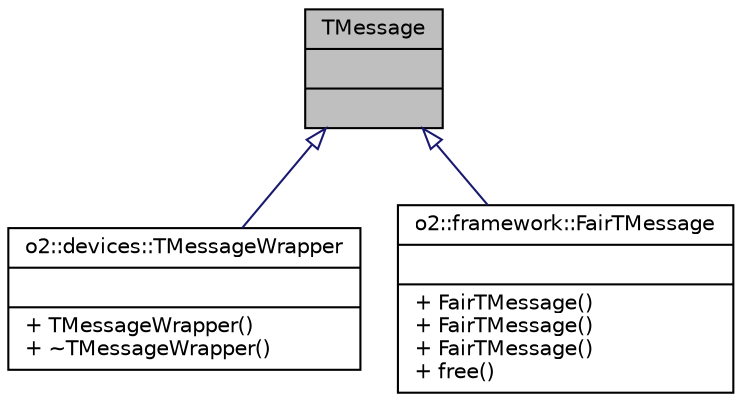 digraph "TMessage"
{
 // INTERACTIVE_SVG=YES
  bgcolor="transparent";
  edge [fontname="Helvetica",fontsize="10",labelfontname="Helvetica",labelfontsize="10"];
  node [fontname="Helvetica",fontsize="10",shape=record];
  Node1 [label="{TMessage\n||}",height=0.2,width=0.4,color="black", fillcolor="grey75", style="filled", fontcolor="black"];
  Node1 -> Node2 [dir="back",color="midnightblue",fontsize="10",style="solid",arrowtail="onormal",fontname="Helvetica"];
  Node2 [label="{o2::devices::TMessageWrapper\n||+ TMessageWrapper()\l+ ~TMessageWrapper()\l}",height=0.2,width=0.4,color="black",URL="$d2/d2f/classo2_1_1devices_1_1TMessageWrapper.html"];
  Node1 -> Node3 [dir="back",color="midnightblue",fontsize="10",style="solid",arrowtail="onormal",fontname="Helvetica"];
  Node3 [label="{o2::framework::FairTMessage\n||+ FairTMessage()\l+ FairTMessage()\l+ FairTMessage()\l+ free()\l}",height=0.2,width=0.4,color="black",URL="$d0/d4b/classo2_1_1framework_1_1FairTMessage.html"];
}
